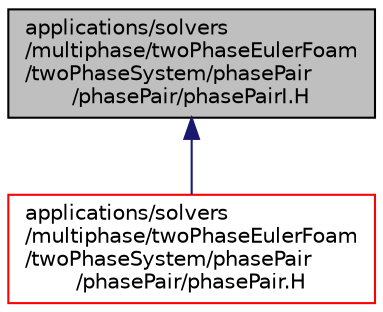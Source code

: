 digraph "applications/solvers/multiphase/twoPhaseEulerFoam/twoPhaseSystem/phasePair/phasePair/phasePairI.H"
{
  bgcolor="transparent";
  edge [fontname="Helvetica",fontsize="10",labelfontname="Helvetica",labelfontsize="10"];
  node [fontname="Helvetica",fontsize="10",shape=record];
  Node1 [label="applications/solvers\l/multiphase/twoPhaseEulerFoam\l/twoPhaseSystem/phasePair\l/phasePair/phasePairI.H",height=0.2,width=0.4,color="black", fillcolor="grey75", style="filled", fontcolor="black"];
  Node1 -> Node2 [dir="back",color="midnightblue",fontsize="10",style="solid",fontname="Helvetica"];
  Node2 [label="applications/solvers\l/multiphase/twoPhaseEulerFoam\l/twoPhaseSystem/phasePair\l/phasePair/phasePair.H",height=0.2,width=0.4,color="red",URL="$a40631.html"];
}
